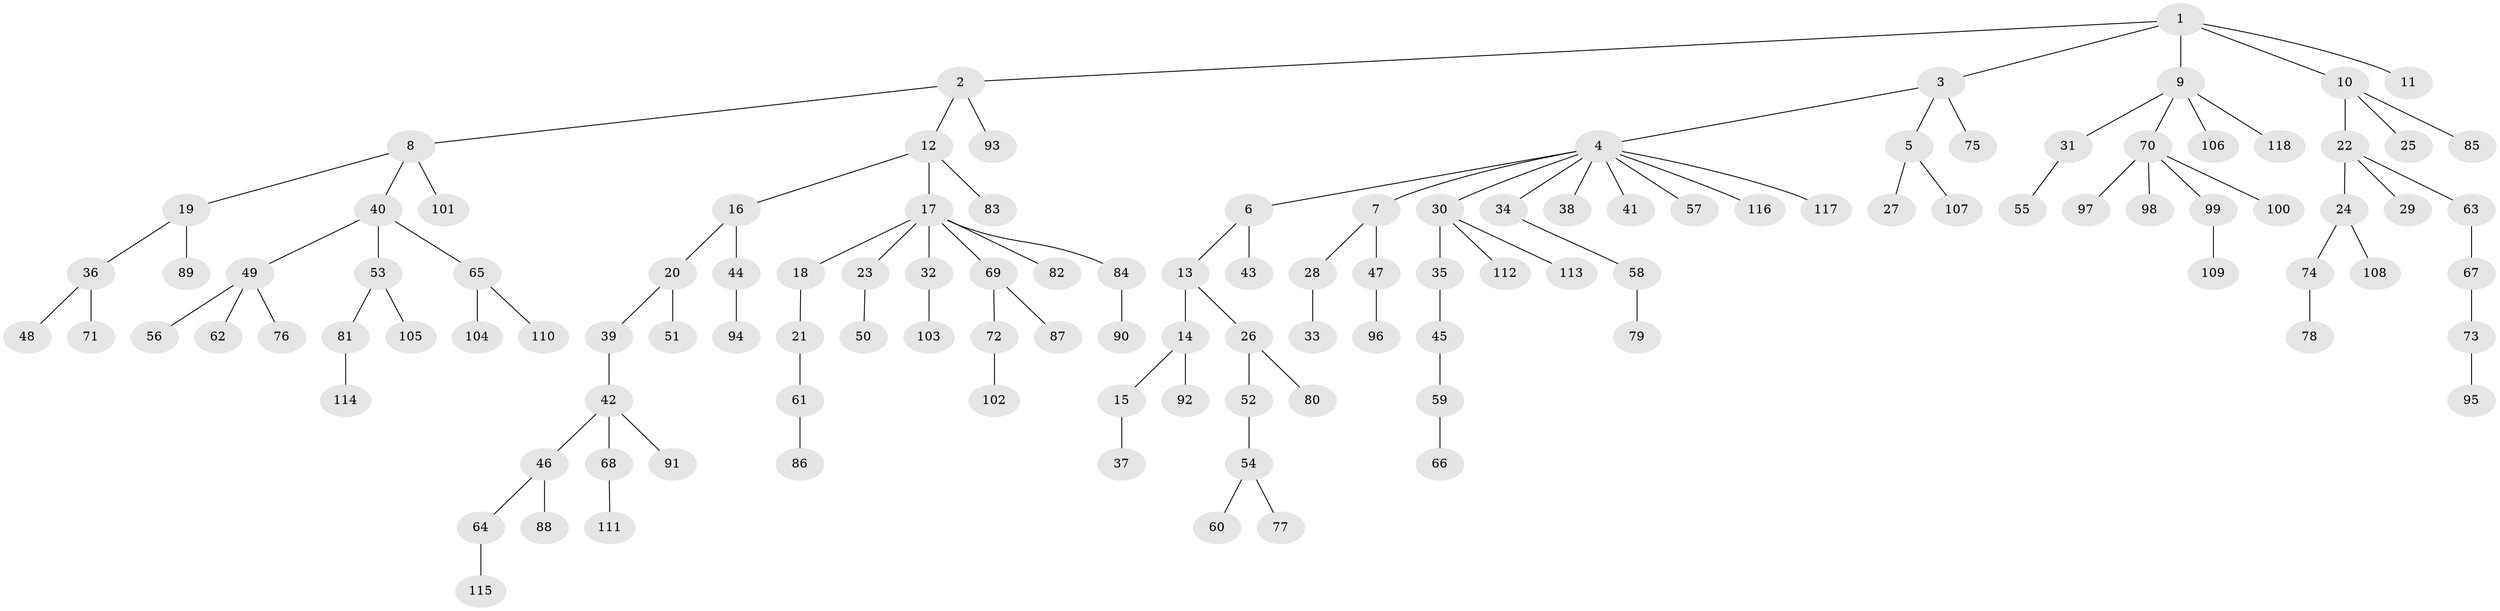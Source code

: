// Generated by graph-tools (version 1.1) at 2025/50/03/09/25 03:50:21]
// undirected, 118 vertices, 117 edges
graph export_dot {
graph [start="1"]
  node [color=gray90,style=filled];
  1;
  2;
  3;
  4;
  5;
  6;
  7;
  8;
  9;
  10;
  11;
  12;
  13;
  14;
  15;
  16;
  17;
  18;
  19;
  20;
  21;
  22;
  23;
  24;
  25;
  26;
  27;
  28;
  29;
  30;
  31;
  32;
  33;
  34;
  35;
  36;
  37;
  38;
  39;
  40;
  41;
  42;
  43;
  44;
  45;
  46;
  47;
  48;
  49;
  50;
  51;
  52;
  53;
  54;
  55;
  56;
  57;
  58;
  59;
  60;
  61;
  62;
  63;
  64;
  65;
  66;
  67;
  68;
  69;
  70;
  71;
  72;
  73;
  74;
  75;
  76;
  77;
  78;
  79;
  80;
  81;
  82;
  83;
  84;
  85;
  86;
  87;
  88;
  89;
  90;
  91;
  92;
  93;
  94;
  95;
  96;
  97;
  98;
  99;
  100;
  101;
  102;
  103;
  104;
  105;
  106;
  107;
  108;
  109;
  110;
  111;
  112;
  113;
  114;
  115;
  116;
  117;
  118;
  1 -- 2;
  1 -- 3;
  1 -- 9;
  1 -- 10;
  1 -- 11;
  2 -- 8;
  2 -- 12;
  2 -- 93;
  3 -- 4;
  3 -- 5;
  3 -- 75;
  4 -- 6;
  4 -- 7;
  4 -- 30;
  4 -- 34;
  4 -- 38;
  4 -- 41;
  4 -- 57;
  4 -- 116;
  4 -- 117;
  5 -- 27;
  5 -- 107;
  6 -- 13;
  6 -- 43;
  7 -- 28;
  7 -- 47;
  8 -- 19;
  8 -- 40;
  8 -- 101;
  9 -- 31;
  9 -- 70;
  9 -- 106;
  9 -- 118;
  10 -- 22;
  10 -- 25;
  10 -- 85;
  12 -- 16;
  12 -- 17;
  12 -- 83;
  13 -- 14;
  13 -- 26;
  14 -- 15;
  14 -- 92;
  15 -- 37;
  16 -- 20;
  16 -- 44;
  17 -- 18;
  17 -- 23;
  17 -- 32;
  17 -- 69;
  17 -- 82;
  17 -- 84;
  18 -- 21;
  19 -- 36;
  19 -- 89;
  20 -- 39;
  20 -- 51;
  21 -- 61;
  22 -- 24;
  22 -- 29;
  22 -- 63;
  23 -- 50;
  24 -- 74;
  24 -- 108;
  26 -- 52;
  26 -- 80;
  28 -- 33;
  30 -- 35;
  30 -- 112;
  30 -- 113;
  31 -- 55;
  32 -- 103;
  34 -- 58;
  35 -- 45;
  36 -- 48;
  36 -- 71;
  39 -- 42;
  40 -- 49;
  40 -- 53;
  40 -- 65;
  42 -- 46;
  42 -- 68;
  42 -- 91;
  44 -- 94;
  45 -- 59;
  46 -- 64;
  46 -- 88;
  47 -- 96;
  49 -- 56;
  49 -- 62;
  49 -- 76;
  52 -- 54;
  53 -- 81;
  53 -- 105;
  54 -- 60;
  54 -- 77;
  58 -- 79;
  59 -- 66;
  61 -- 86;
  63 -- 67;
  64 -- 115;
  65 -- 104;
  65 -- 110;
  67 -- 73;
  68 -- 111;
  69 -- 72;
  69 -- 87;
  70 -- 97;
  70 -- 98;
  70 -- 99;
  70 -- 100;
  72 -- 102;
  73 -- 95;
  74 -- 78;
  81 -- 114;
  84 -- 90;
  99 -- 109;
}
